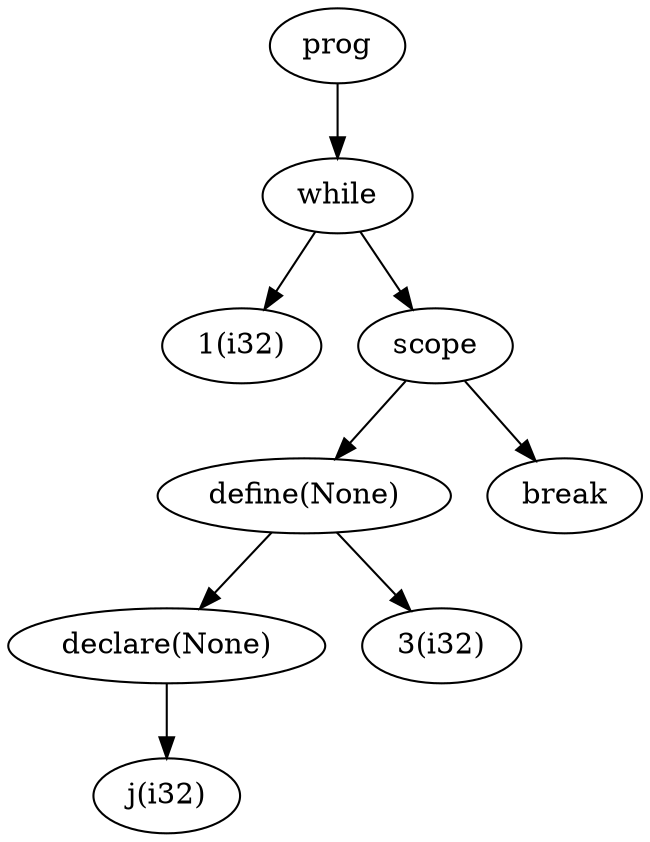 digraph AST {
	node1[label="prog"]
	node2[label="while"]
	node1->node2
	node3[label="1(i32)"]
	node2->node3
	node4[label="scope"]
	node2->node4
	node5[label="define(None)"]
	node4->node5
	node6[label="declare(None)"]
	node5->node6
	node7[label="j(i32)"]
	node6->node7
	node8[label="3(i32)"]
	node5->node8
	node9[label="break"]
	node4->node9
}